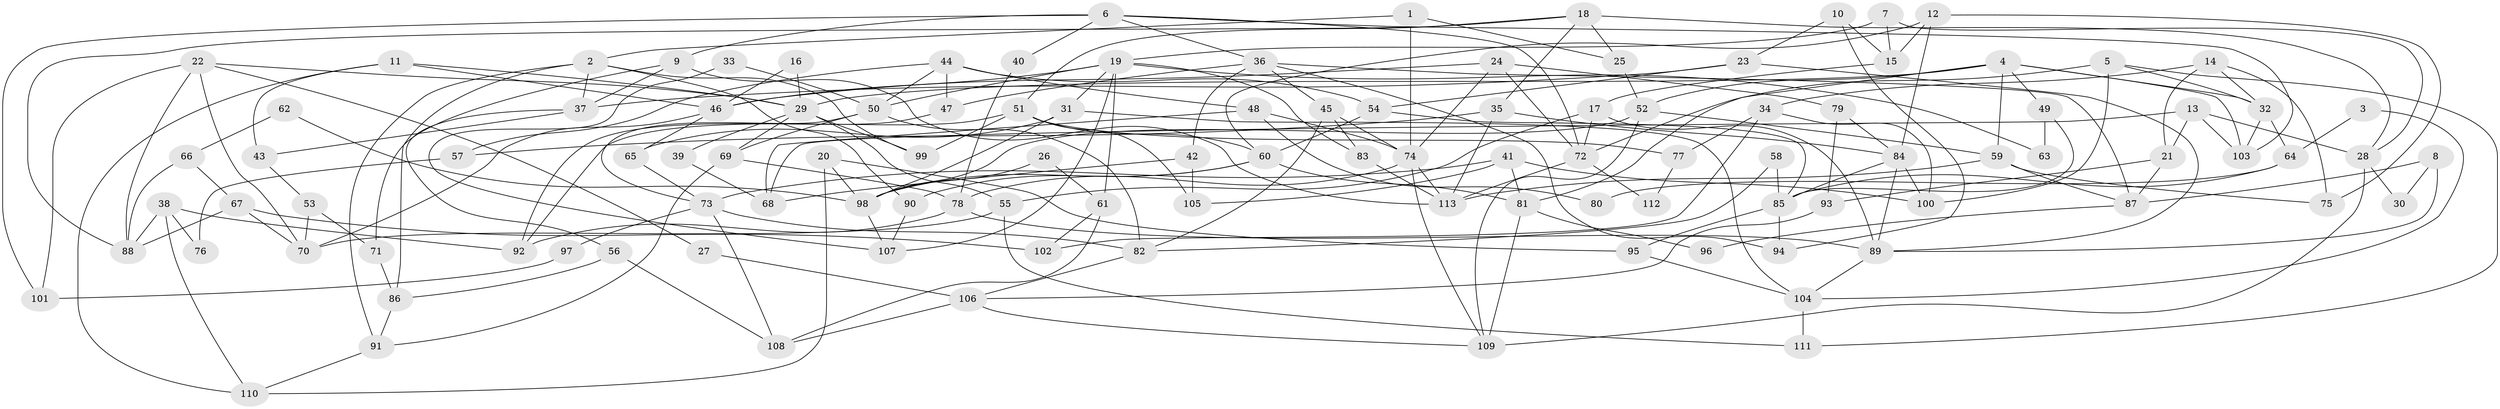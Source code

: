 // coarse degree distribution, {3: 0.1527777777777778, 6: 0.041666666666666664, 2: 0.1111111111111111, 10: 0.027777777777777776, 8: 0.09722222222222222, 5: 0.19444444444444445, 7: 0.1388888888888889, 4: 0.19444444444444445, 11: 0.013888888888888888, 9: 0.027777777777777776}
// Generated by graph-tools (version 1.1) at 2025/52/02/27/25 19:52:07]
// undirected, 113 vertices, 226 edges
graph export_dot {
graph [start="1"]
  node [color=gray90,style=filled];
  1;
  2;
  3;
  4;
  5;
  6;
  7;
  8;
  9;
  10;
  11;
  12;
  13;
  14;
  15;
  16;
  17;
  18;
  19;
  20;
  21;
  22;
  23;
  24;
  25;
  26;
  27;
  28;
  29;
  30;
  31;
  32;
  33;
  34;
  35;
  36;
  37;
  38;
  39;
  40;
  41;
  42;
  43;
  44;
  45;
  46;
  47;
  48;
  49;
  50;
  51;
  52;
  53;
  54;
  55;
  56;
  57;
  58;
  59;
  60;
  61;
  62;
  63;
  64;
  65;
  66;
  67;
  68;
  69;
  70;
  71;
  72;
  73;
  74;
  75;
  76;
  77;
  78;
  79;
  80;
  81;
  82;
  83;
  84;
  85;
  86;
  87;
  88;
  89;
  90;
  91;
  92;
  93;
  94;
  95;
  96;
  97;
  98;
  99;
  100;
  101;
  102;
  103;
  104;
  105;
  106;
  107;
  108;
  109;
  110;
  111;
  112;
  113;
  1 -- 25;
  1 -- 74;
  1 -- 2;
  2 -- 91;
  2 -- 37;
  2 -- 86;
  2 -- 90;
  2 -- 99;
  3 -- 104;
  3 -- 64;
  4 -- 32;
  4 -- 29;
  4 -- 49;
  4 -- 52;
  4 -- 59;
  4 -- 81;
  4 -- 103;
  5 -- 100;
  5 -- 72;
  5 -- 32;
  5 -- 111;
  6 -- 72;
  6 -- 103;
  6 -- 9;
  6 -- 36;
  6 -- 40;
  6 -- 101;
  7 -- 19;
  7 -- 28;
  7 -- 15;
  8 -- 87;
  8 -- 89;
  8 -- 30;
  9 -- 37;
  9 -- 71;
  9 -- 113;
  10 -- 94;
  10 -- 23;
  10 -- 15;
  11 -- 29;
  11 -- 46;
  11 -- 43;
  11 -- 110;
  12 -- 15;
  12 -- 60;
  12 -- 75;
  12 -- 84;
  13 -- 28;
  13 -- 21;
  13 -- 68;
  13 -- 103;
  14 -- 32;
  14 -- 34;
  14 -- 21;
  14 -- 75;
  15 -- 17;
  16 -- 29;
  16 -- 46;
  17 -- 72;
  17 -- 55;
  17 -- 89;
  18 -- 51;
  18 -- 35;
  18 -- 25;
  18 -- 28;
  18 -- 88;
  19 -- 83;
  19 -- 50;
  19 -- 31;
  19 -- 46;
  19 -- 61;
  19 -- 63;
  19 -- 107;
  20 -- 110;
  20 -- 98;
  20 -- 95;
  21 -- 87;
  21 -- 93;
  22 -- 70;
  22 -- 29;
  22 -- 27;
  22 -- 88;
  22 -- 101;
  23 -- 37;
  23 -- 54;
  23 -- 89;
  24 -- 74;
  24 -- 46;
  24 -- 72;
  24 -- 79;
  25 -- 52;
  26 -- 61;
  26 -- 98;
  27 -- 106;
  28 -- 109;
  28 -- 30;
  29 -- 55;
  29 -- 99;
  29 -- 39;
  29 -- 69;
  31 -- 98;
  31 -- 65;
  31 -- 104;
  32 -- 103;
  32 -- 64;
  33 -- 107;
  33 -- 50;
  34 -- 102;
  34 -- 100;
  34 -- 77;
  35 -- 84;
  35 -- 113;
  35 -- 57;
  36 -- 45;
  36 -- 42;
  36 -- 47;
  36 -- 87;
  36 -- 94;
  37 -- 56;
  37 -- 43;
  38 -- 88;
  38 -- 92;
  38 -- 76;
  38 -- 110;
  39 -- 68;
  40 -- 78;
  41 -- 81;
  41 -- 73;
  41 -- 100;
  41 -- 105;
  42 -- 105;
  42 -- 68;
  43 -- 53;
  44 -- 50;
  44 -- 48;
  44 -- 47;
  44 -- 54;
  44 -- 57;
  45 -- 82;
  45 -- 74;
  45 -- 83;
  46 -- 70;
  46 -- 65;
  47 -- 92;
  48 -- 74;
  48 -- 68;
  48 -- 80;
  49 -- 85;
  49 -- 63;
  50 -- 82;
  50 -- 69;
  50 -- 73;
  51 -- 60;
  51 -- 92;
  51 -- 77;
  51 -- 99;
  51 -- 105;
  52 -- 59;
  52 -- 98;
  52 -- 109;
  53 -- 71;
  53 -- 70;
  54 -- 85;
  54 -- 60;
  55 -- 111;
  55 -- 70;
  56 -- 108;
  56 -- 86;
  57 -- 76;
  58 -- 82;
  58 -- 85;
  59 -- 75;
  59 -- 87;
  59 -- 113;
  60 -- 90;
  60 -- 81;
  60 -- 98;
  61 -- 108;
  61 -- 102;
  62 -- 98;
  62 -- 66;
  64 -- 85;
  64 -- 80;
  65 -- 73;
  66 -- 88;
  66 -- 67;
  67 -- 70;
  67 -- 88;
  67 -- 102;
  69 -- 78;
  69 -- 91;
  71 -- 86;
  72 -- 113;
  72 -- 112;
  73 -- 82;
  73 -- 97;
  73 -- 108;
  74 -- 109;
  74 -- 113;
  74 -- 78;
  77 -- 112;
  78 -- 89;
  78 -- 92;
  79 -- 84;
  79 -- 93;
  81 -- 96;
  81 -- 109;
  82 -- 106;
  83 -- 113;
  84 -- 89;
  84 -- 85;
  84 -- 100;
  85 -- 95;
  85 -- 94;
  86 -- 91;
  87 -- 96;
  89 -- 104;
  90 -- 107;
  91 -- 110;
  93 -- 106;
  95 -- 104;
  97 -- 101;
  98 -- 107;
  104 -- 111;
  106 -- 109;
  106 -- 108;
}

